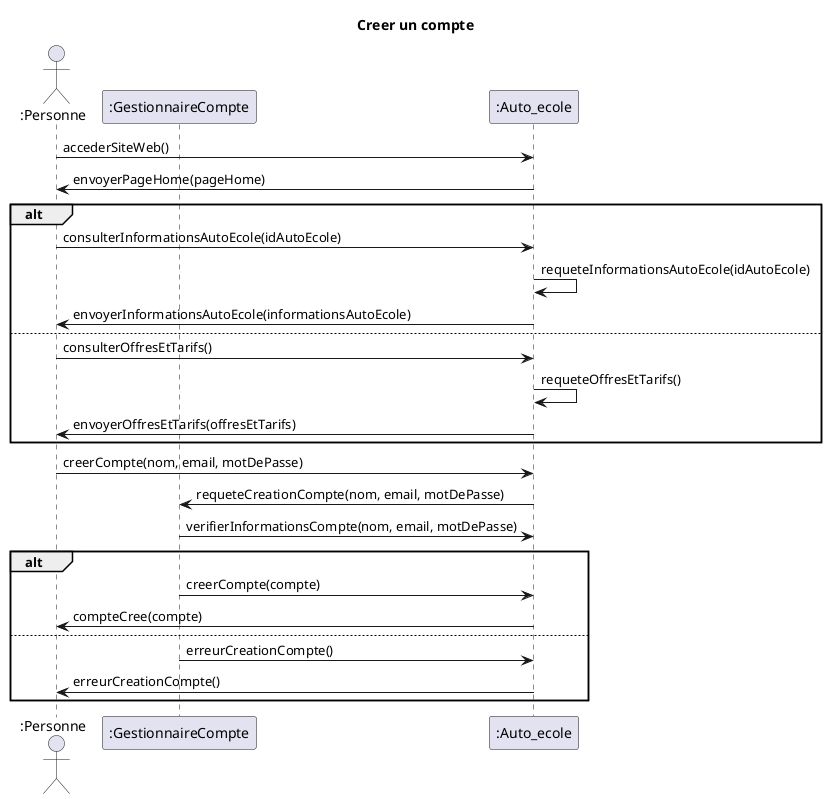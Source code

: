 @startuml
title Creer un compte

actor ":Personne" as Internaute
participant ":GestionnaireCompte" as GestionnaireCompte
participant ":Auto_ecole" as Auto_ecole

Internaute->Auto_ecole: accederSiteWeb()
Auto_ecole->Internaute: envoyerPageHome(pageHome)

alt
    Internaute->Auto_ecole: consulterInformationsAutoEcole(idAutoEcole)
    Auto_ecole->Auto_ecole: requeteInformationsAutoEcole(idAutoEcole)
    Auto_ecole->Internaute: envoyerInformationsAutoEcole(informationsAutoEcole)
else
    Internaute->Auto_ecole: consulterOffresEtTarifs()
    Auto_ecole->Auto_ecole: requeteOffresEtTarifs()
    Auto_ecole->Internaute: envoyerOffresEtTarifs(offresEtTarifs)
end

Internaute->Auto_ecole: creerCompte(nom, email, motDePasse)
Auto_ecole->GestionnaireCompte: requeteCreationCompte(nom, email, motDePasse)
GestionnaireCompte->Auto_ecole: verifierInformationsCompte(nom, email, motDePasse)
alt
    GestionnaireCompte->Auto_ecole: creerCompte(compte)
    Auto_ecole->Internaute: compteCree(compte)
else
    GestionnaireCompte->Auto_ecole: erreurCreationCompte()
    Auto_ecole->Internaute: erreurCreationCompte()
end
@enduml